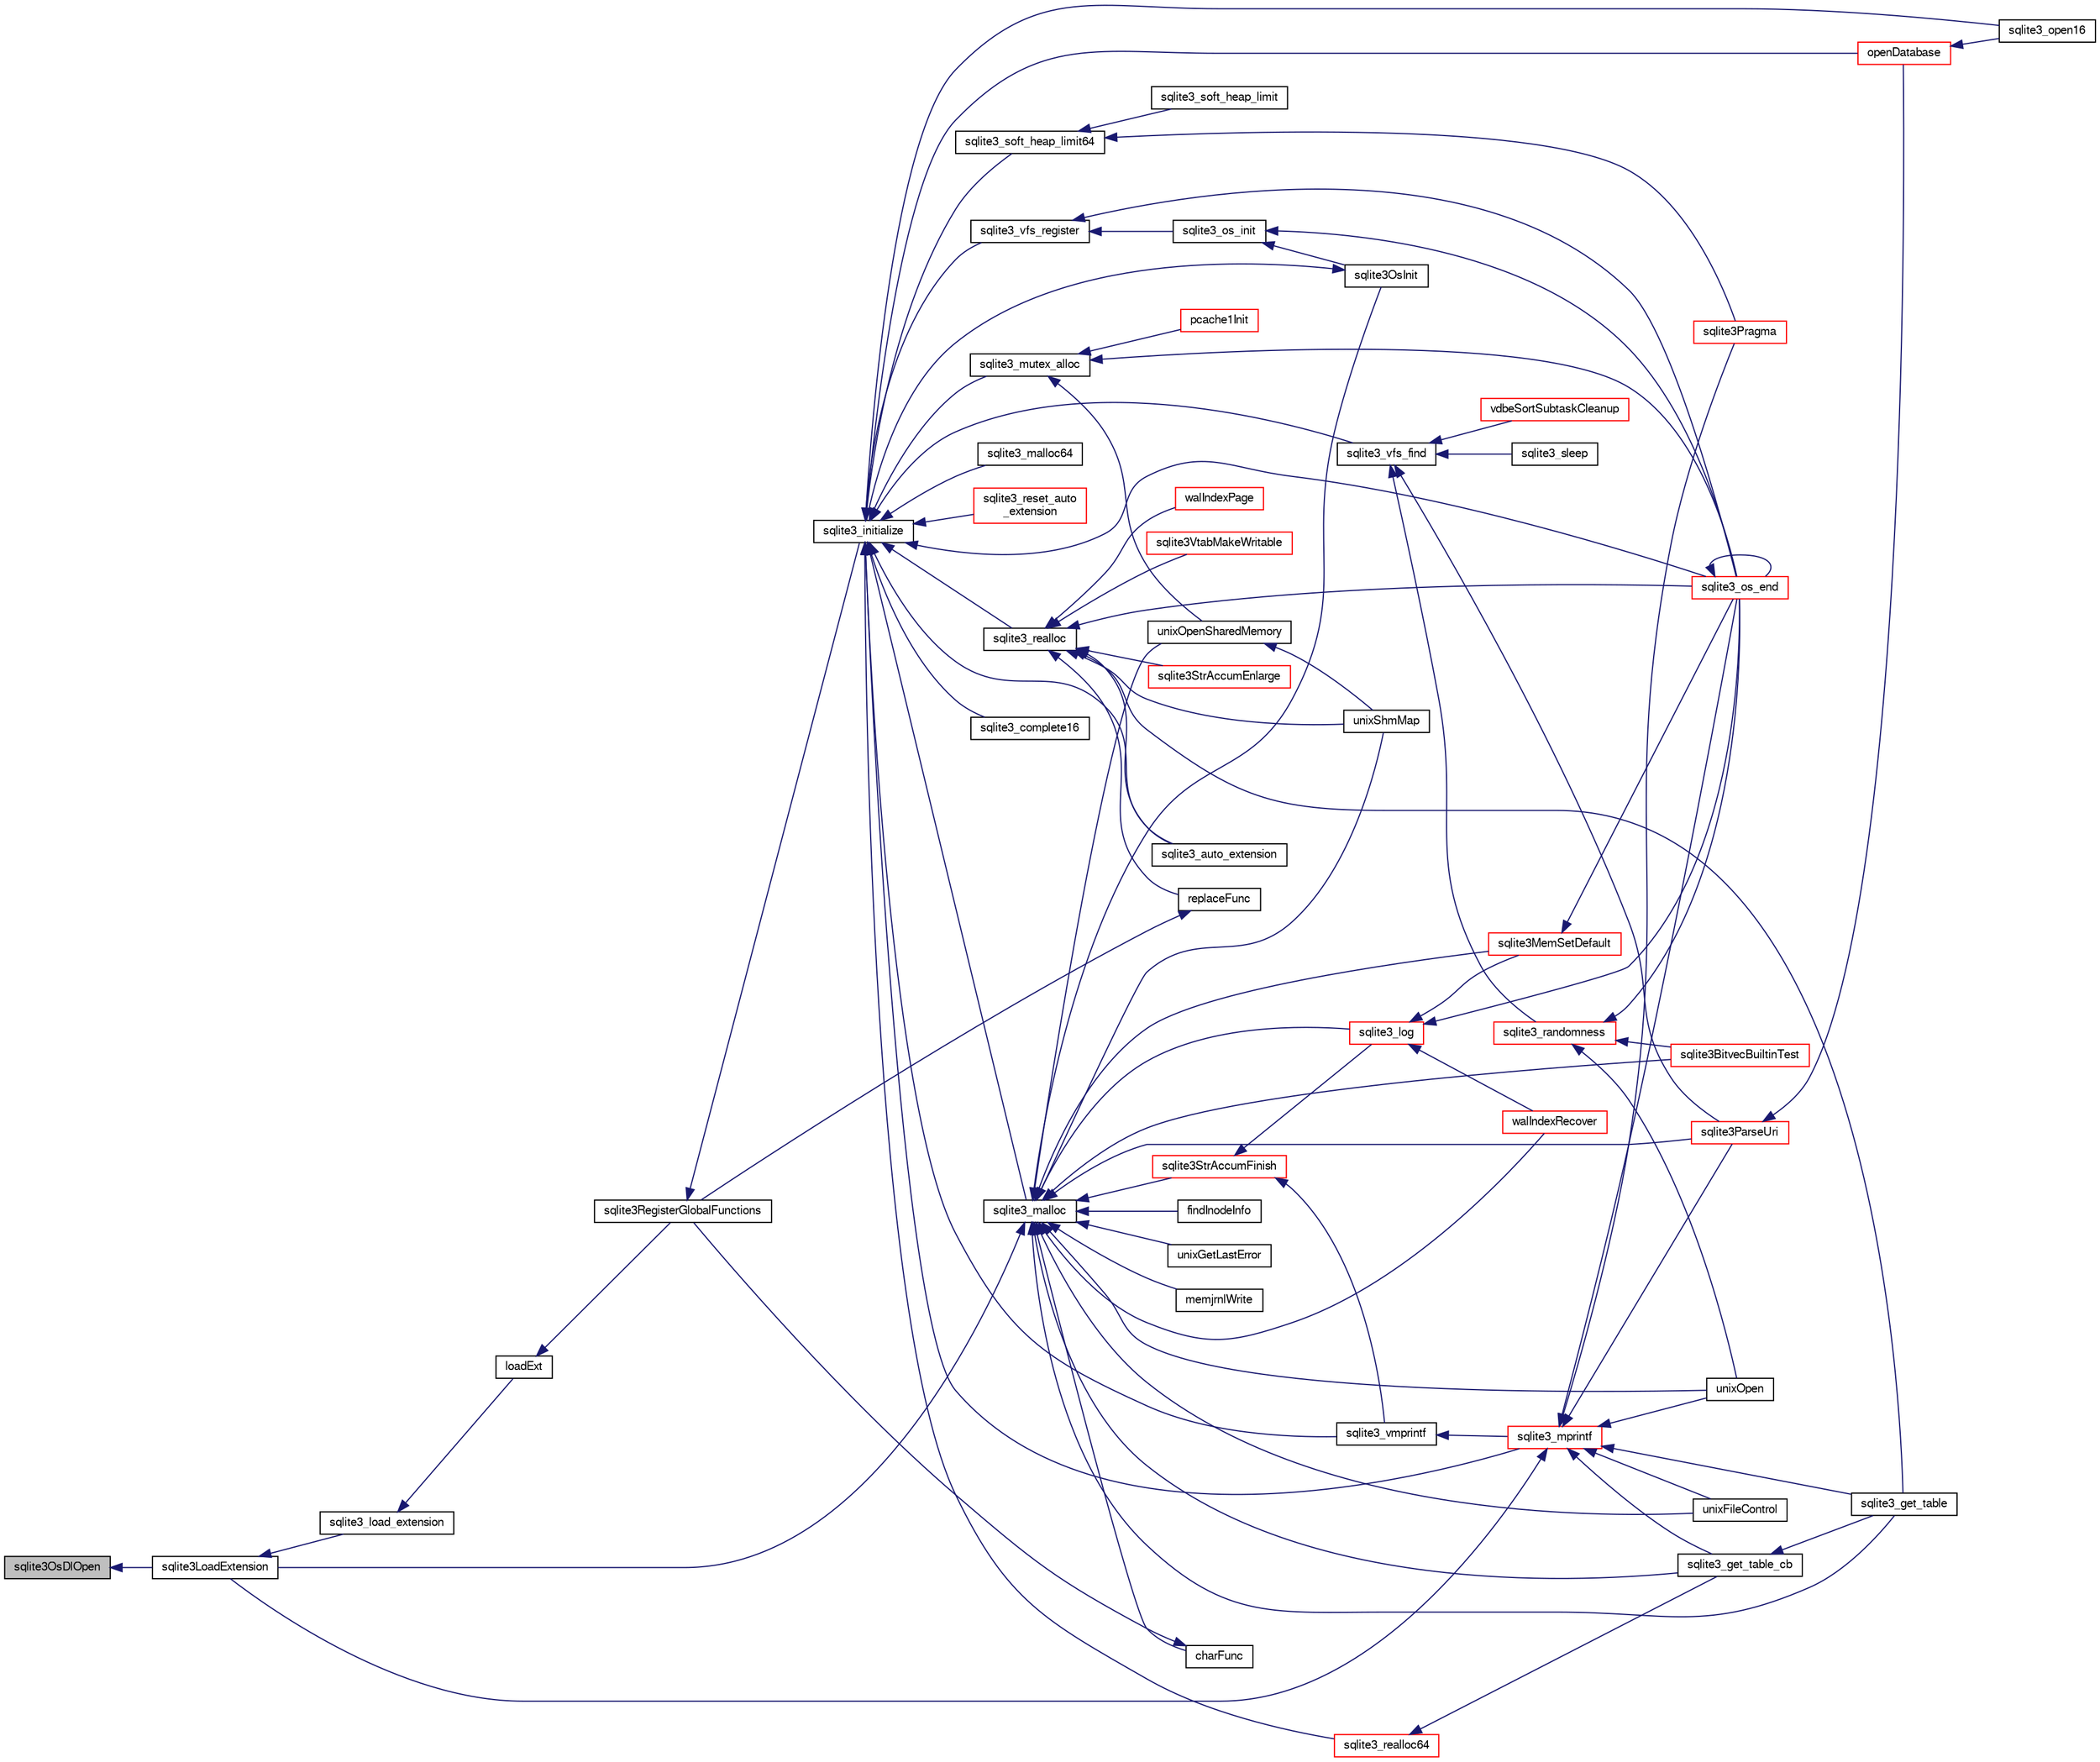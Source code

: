 digraph "sqlite3OsDlOpen"
{
  edge [fontname="FreeSans",fontsize="10",labelfontname="FreeSans",labelfontsize="10"];
  node [fontname="FreeSans",fontsize="10",shape=record];
  rankdir="LR";
  Node610769 [label="sqlite3OsDlOpen",height=0.2,width=0.4,color="black", fillcolor="grey75", style="filled", fontcolor="black"];
  Node610769 -> Node610770 [dir="back",color="midnightblue",fontsize="10",style="solid",fontname="FreeSans"];
  Node610770 [label="sqlite3LoadExtension",height=0.2,width=0.4,color="black", fillcolor="white", style="filled",URL="$sqlite3_8c.html#a3b46232455de4779a67c63b2c9004245"];
  Node610770 -> Node610771 [dir="back",color="midnightblue",fontsize="10",style="solid",fontname="FreeSans"];
  Node610771 [label="sqlite3_load_extension",height=0.2,width=0.4,color="black", fillcolor="white", style="filled",URL="$sqlite3_8h.html#a9ddf80e7265851b2d79e85aa1f4087b2"];
  Node610771 -> Node610772 [dir="back",color="midnightblue",fontsize="10",style="solid",fontname="FreeSans"];
  Node610772 [label="loadExt",height=0.2,width=0.4,color="black", fillcolor="white", style="filled",URL="$sqlite3_8c.html#a9f9125be634178265fb95e98b8304548"];
  Node610772 -> Node610773 [dir="back",color="midnightblue",fontsize="10",style="solid",fontname="FreeSans"];
  Node610773 [label="sqlite3RegisterGlobalFunctions",height=0.2,width=0.4,color="black", fillcolor="white", style="filled",URL="$sqlite3_8c.html#a9f75bd111010f29e1b8d74344473c4ec"];
  Node610773 -> Node610774 [dir="back",color="midnightblue",fontsize="10",style="solid",fontname="FreeSans"];
  Node610774 [label="sqlite3_initialize",height=0.2,width=0.4,color="black", fillcolor="white", style="filled",URL="$sqlite3_8h.html#ab0c0ee2d5d4cf8b28e9572296a8861df"];
  Node610774 -> Node610775 [dir="back",color="midnightblue",fontsize="10",style="solid",fontname="FreeSans"];
  Node610775 [label="sqlite3_vfs_find",height=0.2,width=0.4,color="black", fillcolor="white", style="filled",URL="$sqlite3_8h.html#ac201a26de3dfa1d6deb8069eb8d95627"];
  Node610775 -> Node610776 [dir="back",color="midnightblue",fontsize="10",style="solid",fontname="FreeSans"];
  Node610776 [label="sqlite3_randomness",height=0.2,width=0.4,color="red", fillcolor="white", style="filled",URL="$sqlite3_8h.html#aa452ad88657d4606e137b09c4e9315c7"];
  Node610776 -> Node610780 [dir="back",color="midnightblue",fontsize="10",style="solid",fontname="FreeSans"];
  Node610780 [label="unixOpen",height=0.2,width=0.4,color="black", fillcolor="white", style="filled",URL="$sqlite3_8c.html#a8ed5efc47b6e14f7805cd1bb9b215775"];
  Node610776 -> Node610781 [dir="back",color="midnightblue",fontsize="10",style="solid",fontname="FreeSans"];
  Node610781 [label="sqlite3_os_end",height=0.2,width=0.4,color="red", fillcolor="white", style="filled",URL="$sqlite3_8h.html#a2288c95881ecca13d994e42b6a958906"];
  Node610781 -> Node610781 [dir="back",color="midnightblue",fontsize="10",style="solid",fontname="FreeSans"];
  Node610776 -> Node610783 [dir="back",color="midnightblue",fontsize="10",style="solid",fontname="FreeSans"];
  Node610783 [label="sqlite3BitvecBuiltinTest",height=0.2,width=0.4,color="red", fillcolor="white", style="filled",URL="$sqlite3_8c.html#a9b4e3e921ce1ede6f10a9106c034ff9b"];
  Node610775 -> Node611179 [dir="back",color="midnightblue",fontsize="10",style="solid",fontname="FreeSans"];
  Node611179 [label="vdbeSortSubtaskCleanup",height=0.2,width=0.4,color="red", fillcolor="white", style="filled",URL="$sqlite3_8c.html#abc8ce4c3ef58cc10f5b27642aab32b30"];
  Node610775 -> Node611182 [dir="back",color="midnightblue",fontsize="10",style="solid",fontname="FreeSans"];
  Node611182 [label="sqlite3ParseUri",height=0.2,width=0.4,color="red", fillcolor="white", style="filled",URL="$sqlite3_8c.html#aaa912f29a67460d8b2186c97056e8767"];
  Node611182 -> Node611025 [dir="back",color="midnightblue",fontsize="10",style="solid",fontname="FreeSans"];
  Node611025 [label="openDatabase",height=0.2,width=0.4,color="red", fillcolor="white", style="filled",URL="$sqlite3_8c.html#a6a9c3bc3a64234e863413f41db473758"];
  Node611025 -> Node611028 [dir="back",color="midnightblue",fontsize="10",style="solid",fontname="FreeSans"];
  Node611028 [label="sqlite3_open16",height=0.2,width=0.4,color="black", fillcolor="white", style="filled",URL="$sqlite3_8h.html#adbc401bb96713f32e553db32f6f3ca33"];
  Node610775 -> Node611183 [dir="back",color="midnightblue",fontsize="10",style="solid",fontname="FreeSans"];
  Node611183 [label="sqlite3_sleep",height=0.2,width=0.4,color="black", fillcolor="white", style="filled",URL="$sqlite3_8h.html#ad0c133ddbbecb6433f3c6ebef8966efa"];
  Node610774 -> Node611184 [dir="back",color="midnightblue",fontsize="10",style="solid",fontname="FreeSans"];
  Node611184 [label="sqlite3_vfs_register",height=0.2,width=0.4,color="black", fillcolor="white", style="filled",URL="$sqlite3_8h.html#a7184b289ccd4c4c7200589137d88c4ae"];
  Node611184 -> Node611185 [dir="back",color="midnightblue",fontsize="10",style="solid",fontname="FreeSans"];
  Node611185 [label="sqlite3_os_init",height=0.2,width=0.4,color="black", fillcolor="white", style="filled",URL="$sqlite3_8h.html#acebc2290d00a32d3afe2361f2979038b"];
  Node611185 -> Node611186 [dir="back",color="midnightblue",fontsize="10",style="solid",fontname="FreeSans"];
  Node611186 [label="sqlite3OsInit",height=0.2,width=0.4,color="black", fillcolor="white", style="filled",URL="$sqlite3_8c.html#afeaa886fe1ca086a30fd278b1d069762"];
  Node611186 -> Node610774 [dir="back",color="midnightblue",fontsize="10",style="solid",fontname="FreeSans"];
  Node611185 -> Node610781 [dir="back",color="midnightblue",fontsize="10",style="solid",fontname="FreeSans"];
  Node611184 -> Node610781 [dir="back",color="midnightblue",fontsize="10",style="solid",fontname="FreeSans"];
  Node610774 -> Node611187 [dir="back",color="midnightblue",fontsize="10",style="solid",fontname="FreeSans"];
  Node611187 [label="sqlite3_mutex_alloc",height=0.2,width=0.4,color="black", fillcolor="white", style="filled",URL="$sqlite3_8h.html#aa3f89418cd18e99596435c958b29b650"];
  Node611187 -> Node611188 [dir="back",color="midnightblue",fontsize="10",style="solid",fontname="FreeSans"];
  Node611188 [label="unixOpenSharedMemory",height=0.2,width=0.4,color="black", fillcolor="white", style="filled",URL="$sqlite3_8c.html#a30775afa2e08ca6ddc7853326afed7c7"];
  Node611188 -> Node611189 [dir="back",color="midnightblue",fontsize="10",style="solid",fontname="FreeSans"];
  Node611189 [label="unixShmMap",height=0.2,width=0.4,color="black", fillcolor="white", style="filled",URL="$sqlite3_8c.html#aeaa77f0ab08a4f4ee5f86e8c9727e974"];
  Node611187 -> Node610781 [dir="back",color="midnightblue",fontsize="10",style="solid",fontname="FreeSans"];
  Node611187 -> Node611190 [dir="back",color="midnightblue",fontsize="10",style="solid",fontname="FreeSans"];
  Node611190 [label="pcache1Init",height=0.2,width=0.4,color="red", fillcolor="white", style="filled",URL="$sqlite3_8c.html#a05e9c1daf3dd812db1d769b69b20e069"];
  Node610774 -> Node611260 [dir="back",color="midnightblue",fontsize="10",style="solid",fontname="FreeSans"];
  Node611260 [label="sqlite3_soft_heap_limit64",height=0.2,width=0.4,color="black", fillcolor="white", style="filled",URL="$sqlite3_8h.html#ab37b3a4d1652e3acb2c43d1252e6b852"];
  Node611260 -> Node611261 [dir="back",color="midnightblue",fontsize="10",style="solid",fontname="FreeSans"];
  Node611261 [label="sqlite3_soft_heap_limit",height=0.2,width=0.4,color="black", fillcolor="white", style="filled",URL="$sqlite3_8h.html#a18c3472581de3072201723e798524fdc"];
  Node611260 -> Node610868 [dir="back",color="midnightblue",fontsize="10",style="solid",fontname="FreeSans"];
  Node610868 [label="sqlite3Pragma",height=0.2,width=0.4,color="red", fillcolor="white", style="filled",URL="$sqlite3_8c.html#a111391370f58f8e6a6eca51fd34d62ed"];
  Node610774 -> Node611262 [dir="back",color="midnightblue",fontsize="10",style="solid",fontname="FreeSans"];
  Node611262 [label="sqlite3_malloc",height=0.2,width=0.4,color="black", fillcolor="white", style="filled",URL="$sqlite3_8h.html#a510e31845345737f17d86ce0b2328356"];
  Node611262 -> Node611186 [dir="back",color="midnightblue",fontsize="10",style="solid",fontname="FreeSans"];
  Node611262 -> Node611258 [dir="back",color="midnightblue",fontsize="10",style="solid",fontname="FreeSans"];
  Node611258 [label="sqlite3MemSetDefault",height=0.2,width=0.4,color="red", fillcolor="white", style="filled",URL="$sqlite3_8c.html#a162fbfd727e92c5f8f72625b5ff62549"];
  Node611258 -> Node610781 [dir="back",color="midnightblue",fontsize="10",style="solid",fontname="FreeSans"];
  Node611262 -> Node611263 [dir="back",color="midnightblue",fontsize="10",style="solid",fontname="FreeSans"];
  Node611263 [label="sqlite3StrAccumFinish",height=0.2,width=0.4,color="red", fillcolor="white", style="filled",URL="$sqlite3_8c.html#adb7f26b10ac1b847db6f000ef4c2e2ba"];
  Node611263 -> Node611337 [dir="back",color="midnightblue",fontsize="10",style="solid",fontname="FreeSans"];
  Node611337 [label="sqlite3_vmprintf",height=0.2,width=0.4,color="black", fillcolor="white", style="filled",URL="$sqlite3_8h.html#ac240de67ddf003828f16a6d9dd3fa3ca"];
  Node611337 -> Node611338 [dir="back",color="midnightblue",fontsize="10",style="solid",fontname="FreeSans"];
  Node611338 [label="sqlite3_mprintf",height=0.2,width=0.4,color="red", fillcolor="white", style="filled",URL="$sqlite3_8h.html#a9533933e57f7ccbb48c32041ce3a8862"];
  Node611338 -> Node610779 [dir="back",color="midnightblue",fontsize="10",style="solid",fontname="FreeSans"];
  Node610779 [label="unixFileControl",height=0.2,width=0.4,color="black", fillcolor="white", style="filled",URL="$sqlite3_8c.html#ad71f213fa385cc58f307cefd953c03ae"];
  Node611338 -> Node610780 [dir="back",color="midnightblue",fontsize="10",style="solid",fontname="FreeSans"];
  Node611338 -> Node610781 [dir="back",color="midnightblue",fontsize="10",style="solid",fontname="FreeSans"];
  Node611338 -> Node610770 [dir="back",color="midnightblue",fontsize="10",style="solid",fontname="FreeSans"];
  Node611338 -> Node610868 [dir="back",color="midnightblue",fontsize="10",style="solid",fontname="FreeSans"];
  Node611338 -> Node611341 [dir="back",color="midnightblue",fontsize="10",style="solid",fontname="FreeSans"];
  Node611341 [label="sqlite3_get_table_cb",height=0.2,width=0.4,color="black", fillcolor="white", style="filled",URL="$sqlite3_8c.html#a1dbaba1b543953c0dade97357c5866b1"];
  Node611341 -> Node610984 [dir="back",color="midnightblue",fontsize="10",style="solid",fontname="FreeSans"];
  Node610984 [label="sqlite3_get_table",height=0.2,width=0.4,color="black", fillcolor="white", style="filled",URL="$sqlite3_8h.html#a5effeac4e12df57beaa35c5be1f61579"];
  Node611338 -> Node610984 [dir="back",color="midnightblue",fontsize="10",style="solid",fontname="FreeSans"];
  Node611338 -> Node611182 [dir="back",color="midnightblue",fontsize="10",style="solid",fontname="FreeSans"];
  Node611263 -> Node611445 [dir="back",color="midnightblue",fontsize="10",style="solid",fontname="FreeSans"];
  Node611445 [label="sqlite3_log",height=0.2,width=0.4,color="red", fillcolor="white", style="filled",URL="$sqlite3_8h.html#a298c9699bf9c143662c6b1fec4b2dc3b"];
  Node611445 -> Node611258 [dir="back",color="midnightblue",fontsize="10",style="solid",fontname="FreeSans"];
  Node611445 -> Node610781 [dir="back",color="midnightblue",fontsize="10",style="solid",fontname="FreeSans"];
  Node611445 -> Node611373 [dir="back",color="midnightblue",fontsize="10",style="solid",fontname="FreeSans"];
  Node611373 [label="walIndexRecover",height=0.2,width=0.4,color="red", fillcolor="white", style="filled",URL="$sqlite3_8c.html#ab4ee99f3710323acbeb6c495dd18d205"];
  Node611262 -> Node611445 [dir="back",color="midnightblue",fontsize="10",style="solid",fontname="FreeSans"];
  Node611262 -> Node611524 [dir="back",color="midnightblue",fontsize="10",style="solid",fontname="FreeSans"];
  Node611524 [label="findInodeInfo",height=0.2,width=0.4,color="black", fillcolor="white", style="filled",URL="$sqlite3_8c.html#ac92c39062e69a79c4a62dfd55242c782"];
  Node611262 -> Node610779 [dir="back",color="midnightblue",fontsize="10",style="solid",fontname="FreeSans"];
  Node611262 -> Node611188 [dir="back",color="midnightblue",fontsize="10",style="solid",fontname="FreeSans"];
  Node611262 -> Node611189 [dir="back",color="midnightblue",fontsize="10",style="solid",fontname="FreeSans"];
  Node611262 -> Node610780 [dir="back",color="midnightblue",fontsize="10",style="solid",fontname="FreeSans"];
  Node611262 -> Node611356 [dir="back",color="midnightblue",fontsize="10",style="solid",fontname="FreeSans"];
  Node611356 [label="unixGetLastError",height=0.2,width=0.4,color="black", fillcolor="white", style="filled",URL="$sqlite3_8c.html#aed1e42f49d74b419c3c85b559dd61240"];
  Node611262 -> Node610783 [dir="back",color="midnightblue",fontsize="10",style="solid",fontname="FreeSans"];
  Node611262 -> Node611373 [dir="back",color="midnightblue",fontsize="10",style="solid",fontname="FreeSans"];
  Node611262 -> Node611525 [dir="back",color="midnightblue",fontsize="10",style="solid",fontname="FreeSans"];
  Node611525 [label="memjrnlWrite",height=0.2,width=0.4,color="black", fillcolor="white", style="filled",URL="$sqlite3_8c.html#af8bd7d5d7eafce5542f8de300a120c47"];
  Node611262 -> Node611526 [dir="back",color="midnightblue",fontsize="10",style="solid",fontname="FreeSans"];
  Node611526 [label="charFunc",height=0.2,width=0.4,color="black", fillcolor="white", style="filled",URL="$sqlite3_8c.html#ab9b72ce47fcea3c3b92e816435a0fd91"];
  Node611526 -> Node610773 [dir="back",color="midnightblue",fontsize="10",style="solid",fontname="FreeSans"];
  Node611262 -> Node610770 [dir="back",color="midnightblue",fontsize="10",style="solid",fontname="FreeSans"];
  Node611262 -> Node611341 [dir="back",color="midnightblue",fontsize="10",style="solid",fontname="FreeSans"];
  Node611262 -> Node610984 [dir="back",color="midnightblue",fontsize="10",style="solid",fontname="FreeSans"];
  Node611262 -> Node611182 [dir="back",color="midnightblue",fontsize="10",style="solid",fontname="FreeSans"];
  Node610774 -> Node611527 [dir="back",color="midnightblue",fontsize="10",style="solid",fontname="FreeSans"];
  Node611527 [label="sqlite3_malloc64",height=0.2,width=0.4,color="black", fillcolor="white", style="filled",URL="$sqlite3_8h.html#a12b7ee85e539ea28c130c5c75b96a82a"];
  Node610774 -> Node611528 [dir="back",color="midnightblue",fontsize="10",style="solid",fontname="FreeSans"];
  Node611528 [label="sqlite3_realloc",height=0.2,width=0.4,color="black", fillcolor="white", style="filled",URL="$sqlite3_8h.html#a627f0eeface58024ef47403d8cc76b35"];
  Node611528 -> Node611529 [dir="back",color="midnightblue",fontsize="10",style="solid",fontname="FreeSans"];
  Node611529 [label="sqlite3StrAccumEnlarge",height=0.2,width=0.4,color="red", fillcolor="white", style="filled",URL="$sqlite3_8c.html#a38976500a97c69d65086eeccca82dd96"];
  Node611528 -> Node611189 [dir="back",color="midnightblue",fontsize="10",style="solid",fontname="FreeSans"];
  Node611528 -> Node610781 [dir="back",color="midnightblue",fontsize="10",style="solid",fontname="FreeSans"];
  Node611528 -> Node611535 [dir="back",color="midnightblue",fontsize="10",style="solid",fontname="FreeSans"];
  Node611535 [label="walIndexPage",height=0.2,width=0.4,color="red", fillcolor="white", style="filled",URL="$sqlite3_8c.html#affd3251fd1aa1218170d421177256e24"];
  Node611528 -> Node611398 [dir="back",color="midnightblue",fontsize="10",style="solid",fontname="FreeSans"];
  Node611398 [label="replaceFunc",height=0.2,width=0.4,color="black", fillcolor="white", style="filled",URL="$sqlite3_8c.html#a752b98a7c55d204c397a4902b49b1ce4"];
  Node611398 -> Node610773 [dir="back",color="midnightblue",fontsize="10",style="solid",fontname="FreeSans"];
  Node611528 -> Node611544 [dir="back",color="midnightblue",fontsize="10",style="solid",fontname="FreeSans"];
  Node611544 [label="sqlite3_auto_extension",height=0.2,width=0.4,color="black", fillcolor="white", style="filled",URL="$sqlite3_8h.html#a85a95b45e94f6bcd52aa39b6acdb36d7"];
  Node611528 -> Node610984 [dir="back",color="midnightblue",fontsize="10",style="solid",fontname="FreeSans"];
  Node611528 -> Node611545 [dir="back",color="midnightblue",fontsize="10",style="solid",fontname="FreeSans"];
  Node611545 [label="sqlite3VtabMakeWritable",height=0.2,width=0.4,color="red", fillcolor="white", style="filled",URL="$sqlite3_8c.html#a58c646608238d2619371c3e8b6bc0d86"];
  Node610774 -> Node611546 [dir="back",color="midnightblue",fontsize="10",style="solid",fontname="FreeSans"];
  Node611546 [label="sqlite3_realloc64",height=0.2,width=0.4,color="red", fillcolor="white", style="filled",URL="$sqlite3_8h.html#afe88c85e9f864a3fd92941cad197245d"];
  Node611546 -> Node611341 [dir="back",color="midnightblue",fontsize="10",style="solid",fontname="FreeSans"];
  Node610774 -> Node611337 [dir="back",color="midnightblue",fontsize="10",style="solid",fontname="FreeSans"];
  Node610774 -> Node611338 [dir="back",color="midnightblue",fontsize="10",style="solid",fontname="FreeSans"];
  Node610774 -> Node610781 [dir="back",color="midnightblue",fontsize="10",style="solid",fontname="FreeSans"];
  Node610774 -> Node611544 [dir="back",color="midnightblue",fontsize="10",style="solid",fontname="FreeSans"];
  Node610774 -> Node611646 [dir="back",color="midnightblue",fontsize="10",style="solid",fontname="FreeSans"];
  Node611646 [label="sqlite3_reset_auto\l_extension",height=0.2,width=0.4,color="red", fillcolor="white", style="filled",URL="$sqlite3_8h.html#ac33f4064ae6690cada7bdc89e8153ffc"];
  Node610774 -> Node611511 [dir="back",color="midnightblue",fontsize="10",style="solid",fontname="FreeSans"];
  Node611511 [label="sqlite3_complete16",height=0.2,width=0.4,color="black", fillcolor="white", style="filled",URL="$sqlite3_8h.html#a3260341c2ef82787acca48414a1d03a1"];
  Node610774 -> Node611025 [dir="back",color="midnightblue",fontsize="10",style="solid",fontname="FreeSans"];
  Node610774 -> Node611028 [dir="back",color="midnightblue",fontsize="10",style="solid",fontname="FreeSans"];
}
